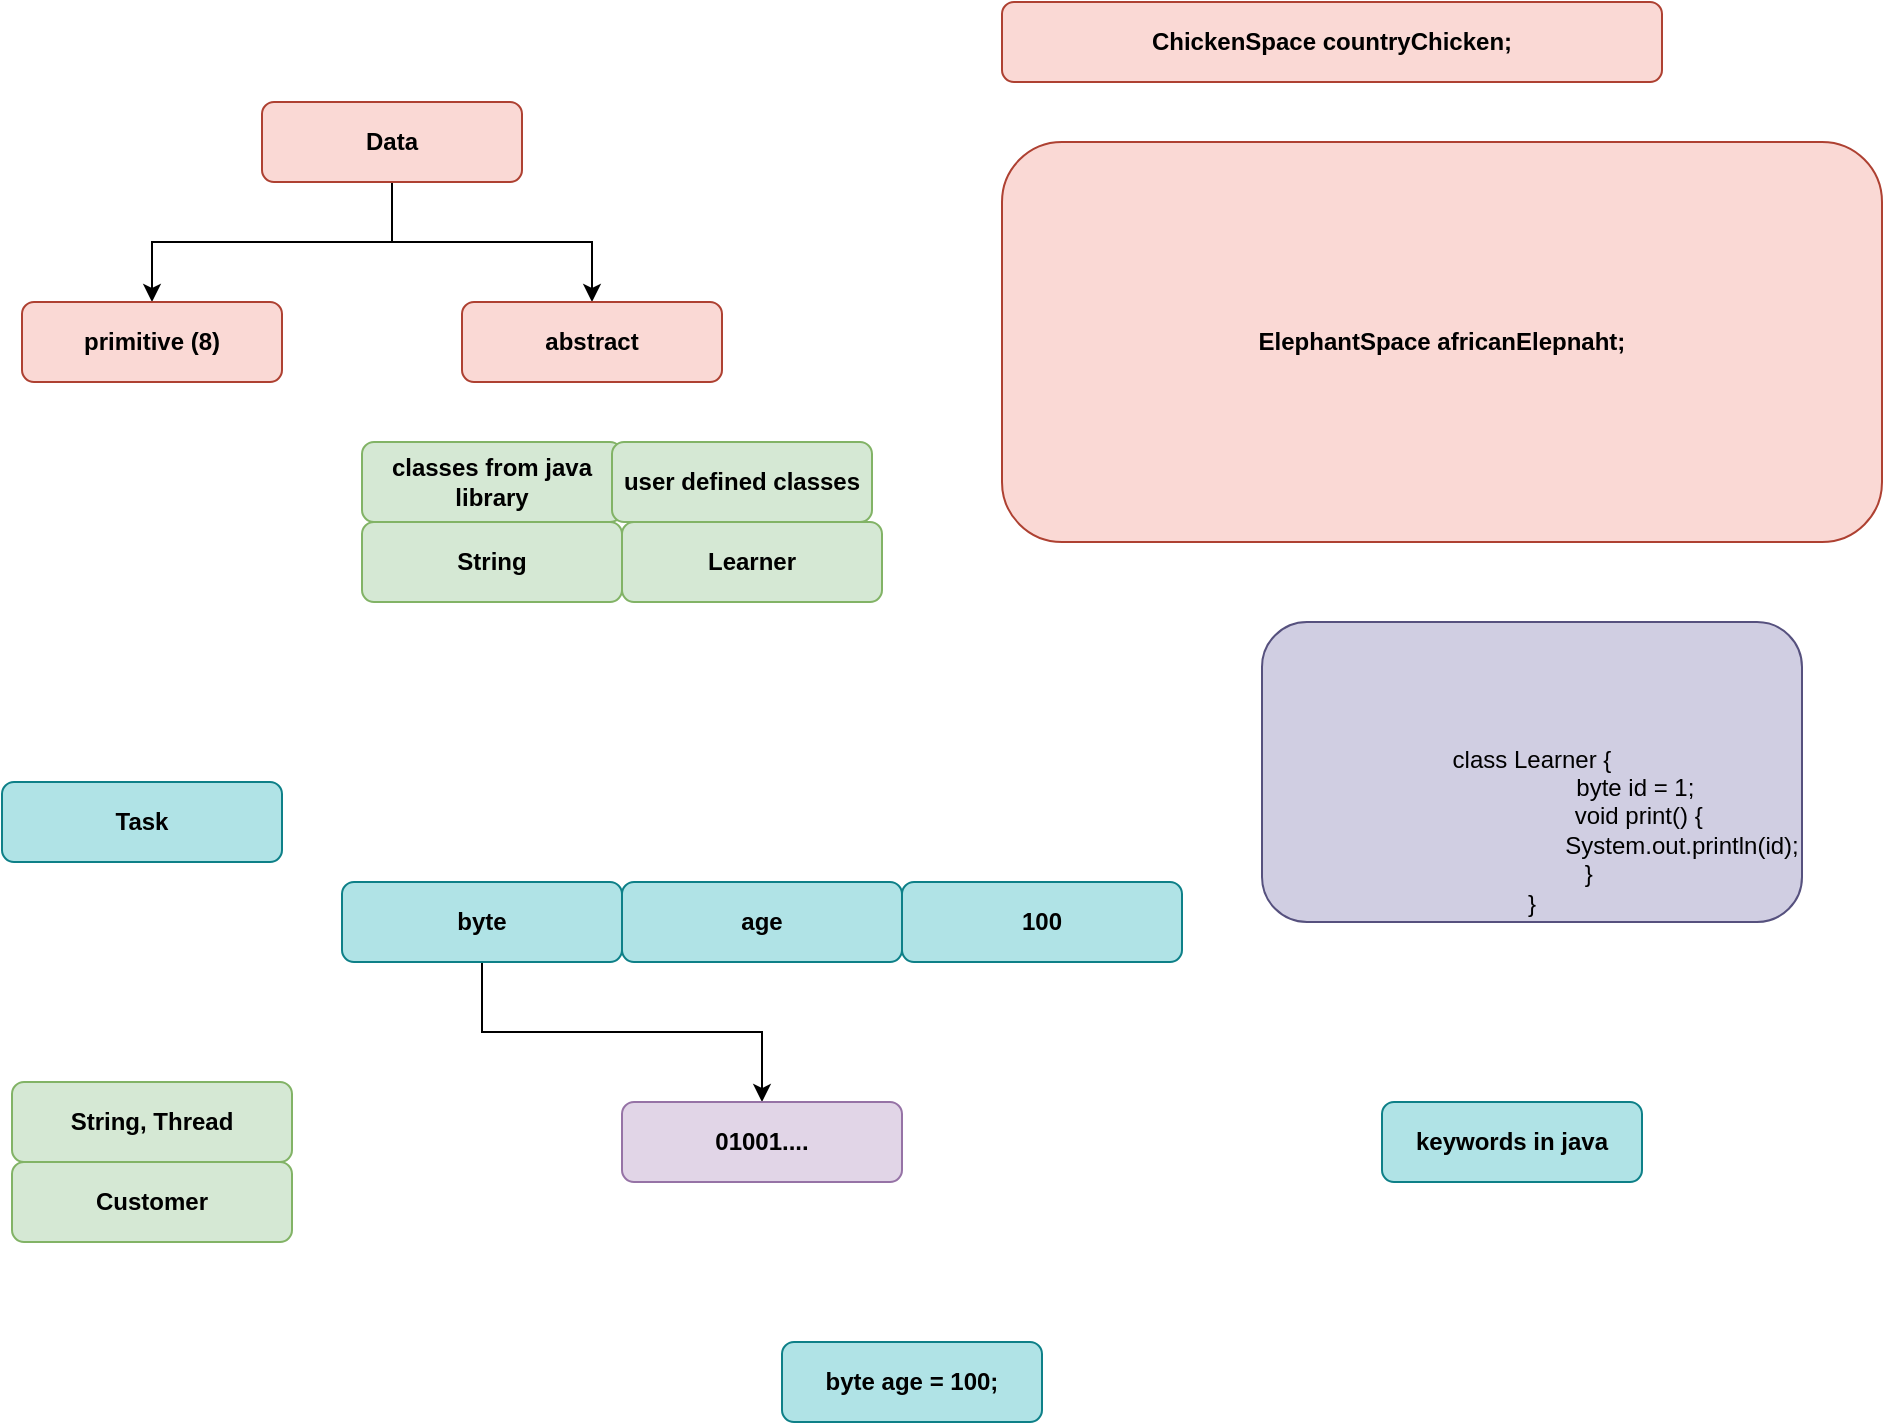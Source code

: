 <mxfile version="15.2.7" type="device" pages="2"><diagram id="qO0ULoA-uAuwWVFk4Duc" name="Getting Started"><mxGraphModel dx="1024" dy="584" grid="1" gridSize="10" guides="1" tooltips="1" connect="1" arrows="1" fold="1" page="1" pageScale="1" pageWidth="1100" pageHeight="850" math="0" shadow="0"><root><mxCell id="0"/><mxCell id="1" parent="0"/><mxCell id="4T9GwyLI65LWWGUZXa7s-3" value="ElephantSpace africanElepnaht;" style="rounded=1;whiteSpace=wrap;html=1;fillColor=#fad9d5;strokeColor=#ae4132;fontStyle=1;verticalAlign=middle;" vertex="1" parent="1"><mxGeometry x="560" y="140" width="440" height="200" as="geometry"/></mxCell><mxCell id="4T9GwyLI65LWWGUZXa7s-5" value="" style="edgeStyle=orthogonalEdgeStyle;rounded=0;orthogonalLoop=1;jettySize=auto;html=1;" edge="1" parent="1" source="4T9GwyLI65LWWGUZXa7s-1" target="4T9GwyLI65LWWGUZXa7s-4"><mxGeometry relative="1" as="geometry"/></mxCell><mxCell id="4T9GwyLI65LWWGUZXa7s-8" style="edgeStyle=orthogonalEdgeStyle;rounded=0;orthogonalLoop=1;jettySize=auto;html=1;entryX=0.5;entryY=0;entryDx=0;entryDy=0;" edge="1" parent="1" source="4T9GwyLI65LWWGUZXa7s-1" target="4T9GwyLI65LWWGUZXa7s-7"><mxGeometry relative="1" as="geometry"/></mxCell><mxCell id="4T9GwyLI65LWWGUZXa7s-1" value="Data" style="rounded=1;whiteSpace=wrap;html=1;fillColor=#fad9d5;strokeColor=#ae4132;fontStyle=1;verticalAlign=middle;" vertex="1" parent="1"><mxGeometry x="190" y="120" width="130" height="40" as="geometry"/></mxCell><mxCell id="4T9GwyLI65LWWGUZXa7s-2" value="ChickenSpace countryChicken;" style="rounded=1;whiteSpace=wrap;html=1;fillColor=#fad9d5;strokeColor=#ae4132;fontStyle=1;verticalAlign=middle;" vertex="1" parent="1"><mxGeometry x="560" y="70" width="330" height="40" as="geometry"/></mxCell><mxCell id="4T9GwyLI65LWWGUZXa7s-4" value="primitive (8)" style="rounded=1;whiteSpace=wrap;html=1;fillColor=#fad9d5;strokeColor=#ae4132;fontStyle=1;verticalAlign=middle;" vertex="1" parent="1"><mxGeometry x="70" y="220" width="130" height="40" as="geometry"/></mxCell><mxCell id="4T9GwyLI65LWWGUZXa7s-7" value="abstract" style="rounded=1;whiteSpace=wrap;html=1;fillColor=#fad9d5;strokeColor=#ae4132;fontStyle=1;verticalAlign=middle;" vertex="1" parent="1"><mxGeometry x="290" y="220" width="130" height="40" as="geometry"/></mxCell><mxCell id="4T9GwyLI65LWWGUZXa7s-9" value="classes from java library" style="rounded=1;whiteSpace=wrap;html=1;fillColor=#d5e8d4;strokeColor=#82b366;fontStyle=1;verticalAlign=middle;" vertex="1" parent="1"><mxGeometry x="240" y="290" width="130" height="40" as="geometry"/></mxCell><mxCell id="4T9GwyLI65LWWGUZXa7s-11" value="user defined classes" style="rounded=1;whiteSpace=wrap;html=1;fillColor=#d5e8d4;strokeColor=#82b366;fontStyle=1;verticalAlign=middle;" vertex="1" parent="1"><mxGeometry x="365" y="290" width="130" height="40" as="geometry"/></mxCell><mxCell id="4T9GwyLI65LWWGUZXa7s-12" value="Task" style="rounded=1;whiteSpace=wrap;html=1;fillColor=#b0e3e6;strokeColor=#0e8088;fontStyle=1;" vertex="1" parent="1"><mxGeometry x="60" y="460" width="140" height="40" as="geometry"/></mxCell><mxCell id="4T9GwyLI65LWWGUZXa7s-18" value="" style="edgeStyle=orthogonalEdgeStyle;rounded=0;orthogonalLoop=1;jettySize=auto;html=1;" edge="1" parent="1" source="4T9GwyLI65LWWGUZXa7s-13" target="4T9GwyLI65LWWGUZXa7s-17"><mxGeometry relative="1" as="geometry"/></mxCell><mxCell id="4T9GwyLI65LWWGUZXa7s-13" value="byte" style="rounded=1;whiteSpace=wrap;html=1;fillColor=#b0e3e6;strokeColor=#0e8088;fontStyle=1;" vertex="1" parent="1"><mxGeometry x="230" y="510" width="140" height="40" as="geometry"/></mxCell><mxCell id="4T9GwyLI65LWWGUZXa7s-14" value="String, Thread" style="rounded=1;whiteSpace=wrap;html=1;fillColor=#d5e8d4;strokeColor=#82b366;fontStyle=1;" vertex="1" parent="1"><mxGeometry x="65" y="610" width="140" height="40" as="geometry"/></mxCell><mxCell id="4T9GwyLI65LWWGUZXa7s-15" value="Customer" style="rounded=1;whiteSpace=wrap;html=1;fillColor=#d5e8d4;strokeColor=#82b366;fontStyle=1;" vertex="1" parent="1"><mxGeometry x="65" y="650" width="140" height="40" as="geometry"/></mxCell><mxCell id="4T9GwyLI65LWWGUZXa7s-16" value="age" style="rounded=1;whiteSpace=wrap;html=1;fillColor=#b0e3e6;strokeColor=#0e8088;fontStyle=1;" vertex="1" parent="1"><mxGeometry x="370" y="510" width="140" height="40" as="geometry"/></mxCell><mxCell id="4T9GwyLI65LWWGUZXa7s-17" value="01001...." style="rounded=1;whiteSpace=wrap;html=1;fillColor=#e1d5e7;strokeColor=#9673a6;fontStyle=1;" vertex="1" parent="1"><mxGeometry x="370" y="620" width="140" height="40" as="geometry"/></mxCell><mxCell id="4T9GwyLI65LWWGUZXa7s-19" value="100" style="rounded=1;whiteSpace=wrap;html=1;fillColor=#b0e3e6;strokeColor=#0e8088;fontStyle=1;" vertex="1" parent="1"><mxGeometry x="510" y="510" width="140" height="40" as="geometry"/></mxCell><mxCell id="4T9GwyLI65LWWGUZXa7s-20" value="byte age = 100;" style="rounded=1;whiteSpace=wrap;html=1;fillColor=#b0e3e6;strokeColor=#0e8088;fontStyle=1;verticalAlign=middle;" vertex="1" parent="1"><mxGeometry x="450" y="740" width="130" height="40" as="geometry"/></mxCell><mxCell id="4T9GwyLI65LWWGUZXa7s-22" value="class Learner {&lt;br&gt;&amp;nbsp; &amp;nbsp; &amp;nbsp; &amp;nbsp; &amp;nbsp; &amp;nbsp; &amp;nbsp; &amp;nbsp; &amp;nbsp; &amp;nbsp; &amp;nbsp; &amp;nbsp; &amp;nbsp; &amp;nbsp; &amp;nbsp; &amp;nbsp;byte id = 1;&lt;br&gt;&amp;nbsp; &amp;nbsp; &amp;nbsp; &amp;nbsp; &amp;nbsp; &amp;nbsp; &amp;nbsp; &amp;nbsp; &amp;nbsp; &amp;nbsp; &amp;nbsp; &amp;nbsp; &amp;nbsp; &amp;nbsp; &amp;nbsp; &amp;nbsp; void print() {&lt;br&gt;&lt;span style=&quot;white-space: pre&quot;&gt;&#9;&lt;/span&gt;&lt;span style=&quot;white-space: pre&quot;&gt;&#9;&lt;/span&gt;&amp;nbsp; &amp;nbsp; &amp;nbsp; &amp;nbsp; &amp;nbsp; &amp;nbsp; &amp;nbsp; &amp;nbsp; &amp;nbsp; &amp;nbsp; &amp;nbsp; &amp;nbsp; &amp;nbsp; &amp;nbsp; &amp;nbsp;System.out.println(id);&lt;br&gt;&amp;nbsp; &amp;nbsp; &amp;nbsp; &amp;nbsp; &amp;nbsp; &amp;nbsp; &amp;nbsp; &amp;nbsp; &amp;nbsp;}&lt;br&gt;}" style="rounded=1;whiteSpace=wrap;html=1;fillColor=#d0cee2;strokeColor=#56517e;verticalAlign=bottom;" vertex="1" parent="1"><mxGeometry x="690" y="380" width="270" height="150" as="geometry"/></mxCell><mxCell id="4T9GwyLI65LWWGUZXa7s-23" value="keywords in java" style="rounded=1;whiteSpace=wrap;html=1;fillColor=#b0e3e6;strokeColor=#0e8088;fontStyle=1;verticalAlign=middle;" vertex="1" parent="1"><mxGeometry x="750" y="620" width="130" height="40" as="geometry"/></mxCell><mxCell id="4T9GwyLI65LWWGUZXa7s-24" value="String" style="rounded=1;whiteSpace=wrap;html=1;fillColor=#d5e8d4;strokeColor=#82b366;fontStyle=1;verticalAlign=middle;" vertex="1" parent="1"><mxGeometry x="240" y="330" width="130" height="40" as="geometry"/></mxCell><mxCell id="4T9GwyLI65LWWGUZXa7s-25" value="Learner" style="rounded=1;whiteSpace=wrap;html=1;fillColor=#d5e8d4;strokeColor=#82b366;fontStyle=1;verticalAlign=middle;" vertex="1" parent="1"><mxGeometry x="370" y="330" width="130" height="40" as="geometry"/></mxCell></root></mxGraphModel></diagram><diagram id="OGEaX1jGkHps4g9j6nsE" name="Page-2"><mxGraphModel dx="1024" dy="584" grid="1" gridSize="10" guides="1" tooltips="1" connect="1" arrows="1" fold="1" page="1" pageScale="1" pageWidth="1100" pageHeight="850" math="0" shadow="0"><root><mxCell id="YKEoQYEcTEGzK-UhQ9Bb-0"/><mxCell id="YKEoQYEcTEGzK-UhQ9Bb-1" parent="YKEoQYEcTEGzK-UhQ9Bb-0"/><mxCell id="YKEoQYEcTEGzK-UhQ9Bb-2" value="Packages&amp;nbsp;" style="rounded=1;whiteSpace=wrap;html=1;fillColor=#d0cee2;strokeColor=#56517e;verticalAlign=bottom;" vertex="1" parent="YKEoQYEcTEGzK-UhQ9Bb-1"><mxGeometry x="150" y="50" width="210" height="30" as="geometry"/></mxCell><mxCell id="YKEoQYEcTEGzK-UhQ9Bb-3" value="Packages" style="rounded=1;whiteSpace=wrap;html=1;fillColor=#d0cee2;strokeColor=#56517e;verticalAlign=bottom;" vertex="1" parent="YKEoQYEcTEGzK-UhQ9Bb-1"><mxGeometry x="440" y="50" width="210" height="40" as="geometry"/></mxCell><mxCell id="YKEoQYEcTEGzK-UhQ9Bb-4" value="payment" style="rounded=1;whiteSpace=wrap;html=1;fillColor=#b0e3e6;strokeColor=#0e8088;fontStyle=1;verticalAlign=middle;" vertex="1" parent="YKEoQYEcTEGzK-UhQ9Bb-1"><mxGeometry x="180" y="110" width="150" height="40" as="geometry"/></mxCell><mxCell id="YKEoQYEcTEGzK-UhQ9Bb-5" value="payment.digital" style="rounded=1;whiteSpace=wrap;html=1;fillColor=#b0e3e6;strokeColor=#0e8088;fontStyle=1;verticalAlign=middle;" vertex="1" parent="YKEoQYEcTEGzK-UhQ9Bb-1"><mxGeometry x="90" y="180" width="150" height="40" as="geometry"/></mxCell><mxCell id="YKEoQYEcTEGzK-UhQ9Bb-6" value="payment.cash" style="rounded=1;whiteSpace=wrap;html=1;fillColor=#b0e3e6;strokeColor=#0e8088;fontStyle=1;verticalAlign=middle;" vertex="1" parent="YKEoQYEcTEGzK-UhQ9Bb-1"><mxGeometry x="260" y="180" width="150" height="40" as="geometry"/></mxCell><mxCell id="YKEoQYEcTEGzK-UhQ9Bb-8" value="class" style="rounded=1;whiteSpace=wrap;html=1;fillColor=#e6d0de;strokeColor=#996185;verticalAlign=middle;align=center;fontStyle=1;gradientColor=#d5739d;" vertex="1" parent="YKEoQYEcTEGzK-UhQ9Bb-1"><mxGeometry x="230" y="320" width="100" height="50" as="geometry"/></mxCell><mxCell id="YKEoQYEcTEGzK-UhQ9Bb-9" value="member variables" style="rounded=1;whiteSpace=wrap;html=1;fillColor=#e6d0de;strokeColor=#996185;verticalAlign=middle;align=center;fontStyle=1;gradientColor=#d5739d;" vertex="1" parent="YKEoQYEcTEGzK-UhQ9Bb-1"><mxGeometry x="230" y="370" width="100" height="50" as="geometry"/></mxCell><mxCell id="YKEoQYEcTEGzK-UhQ9Bb-10" value="member functions" style="rounded=1;whiteSpace=wrap;html=1;fillColor=#e6d0de;strokeColor=#996185;verticalAlign=middle;align=center;fontStyle=1;gradientColor=#d5739d;" vertex="1" parent="YKEoQYEcTEGzK-UhQ9Bb-1"><mxGeometry x="230" y="420" width="100" height="50" as="geometry"/></mxCell><mxCell id="YKEoQYEcTEGzK-UhQ9Bb-11" value="COMPILE TIME" style="rounded=1;whiteSpace=wrap;html=1;fillColor=#d0cee2;strokeColor=#56517e;verticalAlign=bottom;" vertex="1" parent="YKEoQYEcTEGzK-UhQ9Bb-1"><mxGeometry x="590" y="260" width="140" height="60" as="geometry"/></mxCell><mxCell id="YKEoQYEcTEGzK-UhQ9Bb-12" value="COMPILE TIME" style="rounded=1;whiteSpace=wrap;html=1;fillColor=#d0cee2;strokeColor=#56517e;verticalAlign=bottom;" vertex="1" parent="YKEoQYEcTEGzK-UhQ9Bb-1"><mxGeometry x="590" y="340" width="140" height="60" as="geometry"/></mxCell></root></mxGraphModel></diagram></mxfile>